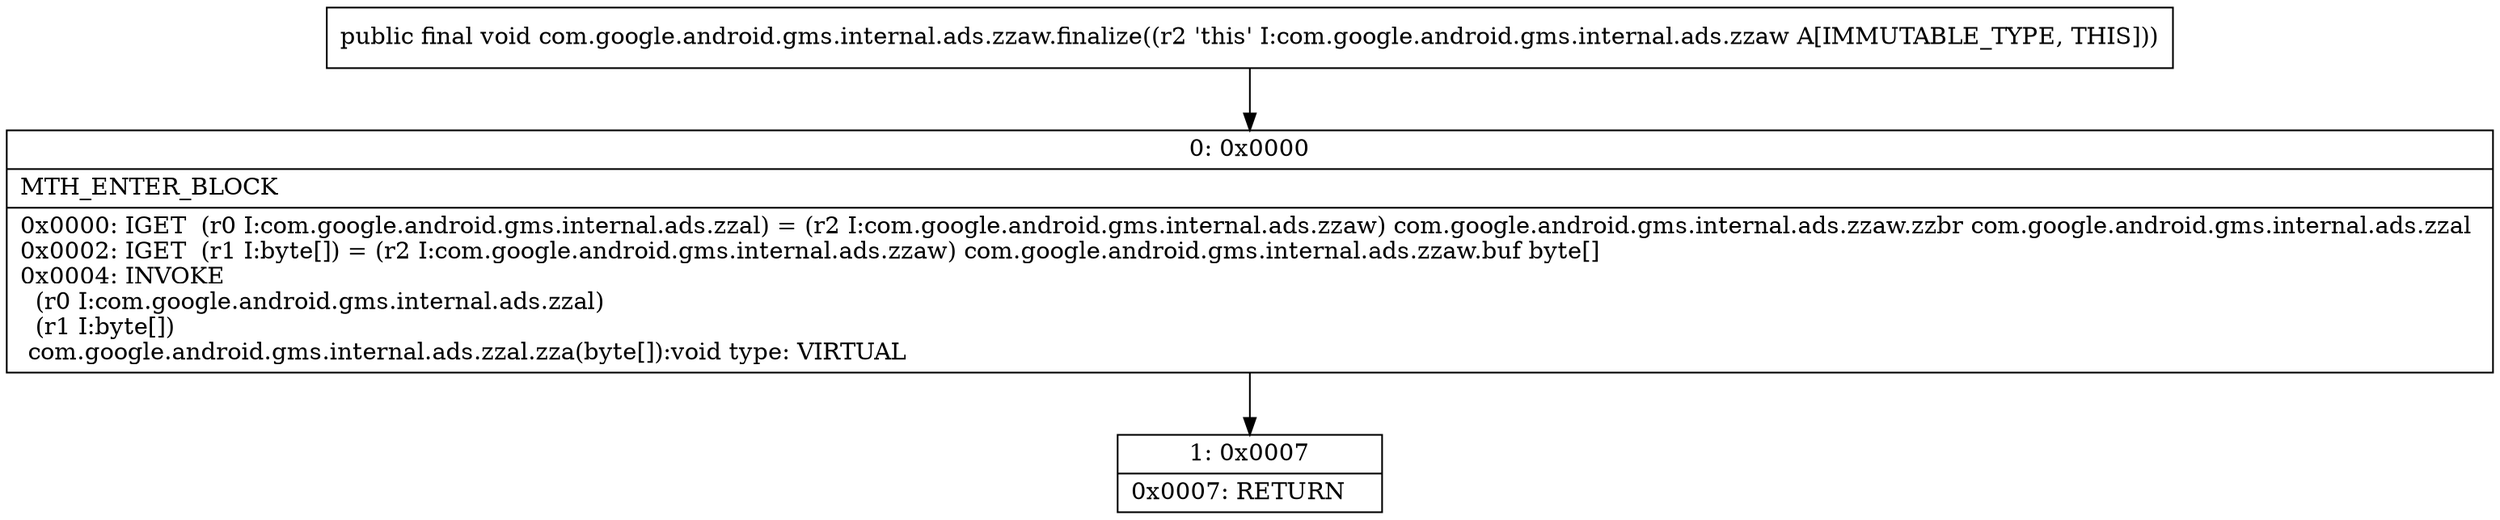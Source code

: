 digraph "CFG forcom.google.android.gms.internal.ads.zzaw.finalize()V" {
Node_0 [shape=record,label="{0\:\ 0x0000|MTH_ENTER_BLOCK\l|0x0000: IGET  (r0 I:com.google.android.gms.internal.ads.zzal) = (r2 I:com.google.android.gms.internal.ads.zzaw) com.google.android.gms.internal.ads.zzaw.zzbr com.google.android.gms.internal.ads.zzal \l0x0002: IGET  (r1 I:byte[]) = (r2 I:com.google.android.gms.internal.ads.zzaw) com.google.android.gms.internal.ads.zzaw.buf byte[] \l0x0004: INVOKE  \l  (r0 I:com.google.android.gms.internal.ads.zzal)\l  (r1 I:byte[])\l com.google.android.gms.internal.ads.zzal.zza(byte[]):void type: VIRTUAL \l}"];
Node_1 [shape=record,label="{1\:\ 0x0007|0x0007: RETURN   \l}"];
MethodNode[shape=record,label="{public final void com.google.android.gms.internal.ads.zzaw.finalize((r2 'this' I:com.google.android.gms.internal.ads.zzaw A[IMMUTABLE_TYPE, THIS])) }"];
MethodNode -> Node_0;
Node_0 -> Node_1;
}

